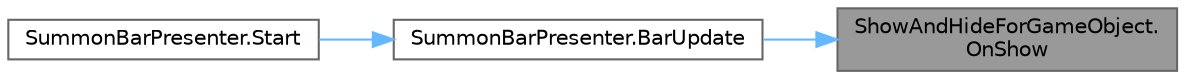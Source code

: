 digraph "ShowAndHideForGameObject.OnShow"
{
 // LATEX_PDF_SIZE
  bgcolor="transparent";
  edge [fontname=Helvetica,fontsize=10,labelfontname=Helvetica,labelfontsize=10];
  node [fontname=Helvetica,fontsize=10,shape=box,height=0.2,width=0.4];
  rankdir="RL";
  Node1 [id="Node000001",label="ShowAndHideForGameObject.\lOnShow",height=0.2,width=0.4,color="gray40", fillcolor="grey60", style="filled", fontcolor="black",tooltip=" "];
  Node1 -> Node2 [id="edge1_Node000001_Node000002",dir="back",color="steelblue1",style="solid",tooltip=" "];
  Node2 [id="Node000002",label="SummonBarPresenter.BarUpdate",height=0.2,width=0.4,color="grey40", fillcolor="white", style="filled",URL="$class_summon_bar_presenter.html#aad78cf05b4082120a0705ed6884c45e9",tooltip=" "];
  Node2 -> Node3 [id="edge2_Node000002_Node000003",dir="back",color="steelblue1",style="solid",tooltip=" "];
  Node3 [id="Node000003",label="SummonBarPresenter.Start",height=0.2,width=0.4,color="grey40", fillcolor="white", style="filled",URL="$class_summon_bar_presenter.html#a8daafa13c091e2a8ef8b7cce753a6489",tooltip=" "];
}
